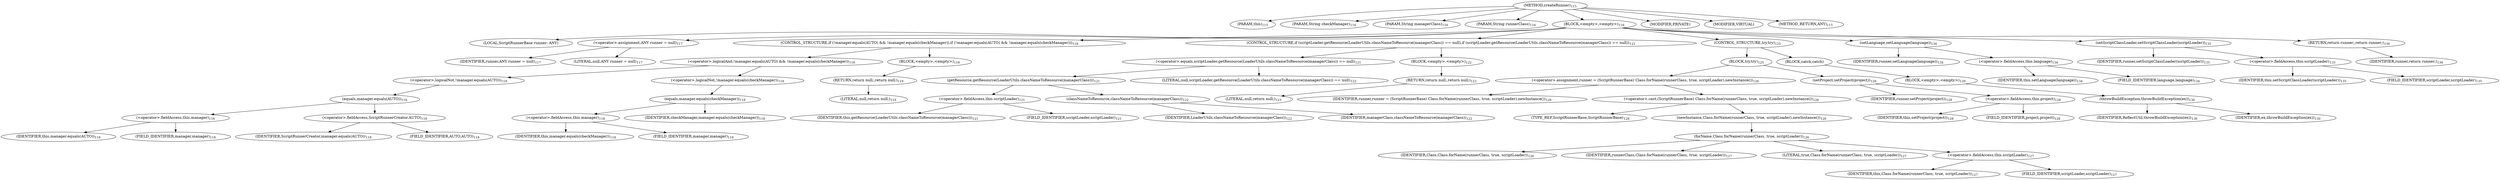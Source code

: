 digraph "createRunner" {  
"260" [label = <(METHOD,createRunner)<SUB>115</SUB>> ]
"261" [label = <(PARAM,this)<SUB>115</SUB>> ]
"262" [label = <(PARAM,String checkManager)<SUB>116</SUB>> ]
"263" [label = <(PARAM,String managerClass)<SUB>116</SUB>> ]
"264" [label = <(PARAM,String runnerClass)<SUB>116</SUB>> ]
"265" [label = <(BLOCK,&lt;empty&gt;,&lt;empty&gt;)<SUB>116</SUB>> ]
"266" [label = <(LOCAL,ScriptRunnerBase runner: ANY)> ]
"267" [label = <(&lt;operator&gt;.assignment,ANY runner = null)<SUB>117</SUB>> ]
"268" [label = <(IDENTIFIER,runner,ANY runner = null)<SUB>117</SUB>> ]
"269" [label = <(LITERAL,null,ANY runner = null)<SUB>117</SUB>> ]
"270" [label = <(CONTROL_STRUCTURE,if (!manager.equals(AUTO) &amp;&amp; !manager.equals(checkManager)),if (!manager.equals(AUTO) &amp;&amp; !manager.equals(checkManager)))<SUB>118</SUB>> ]
"271" [label = <(&lt;operator&gt;.logicalAnd,!manager.equals(AUTO) &amp;&amp; !manager.equals(checkManager))<SUB>118</SUB>> ]
"272" [label = <(&lt;operator&gt;.logicalNot,!manager.equals(AUTO))<SUB>118</SUB>> ]
"273" [label = <(equals,manager.equals(AUTO))<SUB>118</SUB>> ]
"274" [label = <(&lt;operator&gt;.fieldAccess,this.manager)<SUB>118</SUB>> ]
"275" [label = <(IDENTIFIER,this,manager.equals(AUTO))<SUB>118</SUB>> ]
"276" [label = <(FIELD_IDENTIFIER,manager,manager)<SUB>118</SUB>> ]
"277" [label = <(&lt;operator&gt;.fieldAccess,ScriptRunnerCreator.AUTO)<SUB>118</SUB>> ]
"278" [label = <(IDENTIFIER,ScriptRunnerCreator,manager.equals(AUTO))<SUB>118</SUB>> ]
"279" [label = <(FIELD_IDENTIFIER,AUTO,AUTO)<SUB>118</SUB>> ]
"280" [label = <(&lt;operator&gt;.logicalNot,!manager.equals(checkManager))<SUB>118</SUB>> ]
"281" [label = <(equals,manager.equals(checkManager))<SUB>118</SUB>> ]
"282" [label = <(&lt;operator&gt;.fieldAccess,this.manager)<SUB>118</SUB>> ]
"283" [label = <(IDENTIFIER,this,manager.equals(checkManager))<SUB>118</SUB>> ]
"284" [label = <(FIELD_IDENTIFIER,manager,manager)<SUB>118</SUB>> ]
"285" [label = <(IDENTIFIER,checkManager,manager.equals(checkManager))<SUB>118</SUB>> ]
"286" [label = <(BLOCK,&lt;empty&gt;,&lt;empty&gt;)<SUB>118</SUB>> ]
"287" [label = <(RETURN,return null;,return null;)<SUB>119</SUB>> ]
"288" [label = <(LITERAL,null,return null;)<SUB>119</SUB>> ]
"289" [label = <(CONTROL_STRUCTURE,if (scriptLoader.getResource(LoaderUtils.classNameToResource(managerClass)) == null),if (scriptLoader.getResource(LoaderUtils.classNameToResource(managerClass)) == null))<SUB>121</SUB>> ]
"290" [label = <(&lt;operator&gt;.equals,scriptLoader.getResource(LoaderUtils.classNameToResource(managerClass)) == null)<SUB>121</SUB>> ]
"291" [label = <(getResource,getResource(LoaderUtils.classNameToResource(managerClass)))<SUB>121</SUB>> ]
"292" [label = <(&lt;operator&gt;.fieldAccess,this.scriptLoader)<SUB>121</SUB>> ]
"293" [label = <(IDENTIFIER,this,getResource(LoaderUtils.classNameToResource(managerClass)))<SUB>121</SUB>> ]
"294" [label = <(FIELD_IDENTIFIER,scriptLoader,scriptLoader)<SUB>121</SUB>> ]
"295" [label = <(classNameToResource,classNameToResource(managerClass))<SUB>122</SUB>> ]
"296" [label = <(IDENTIFIER,LoaderUtils,classNameToResource(managerClass))<SUB>122</SUB>> ]
"297" [label = <(IDENTIFIER,managerClass,classNameToResource(managerClass))<SUB>122</SUB>> ]
"298" [label = <(LITERAL,null,scriptLoader.getResource(LoaderUtils.classNameToResource(managerClass)) == null)<SUB>122</SUB>> ]
"299" [label = <(BLOCK,&lt;empty&gt;,&lt;empty&gt;)<SUB>122</SUB>> ]
"300" [label = <(RETURN,return null;,return null;)<SUB>123</SUB>> ]
"301" [label = <(LITERAL,null,return null;)<SUB>123</SUB>> ]
"302" [label = <(CONTROL_STRUCTURE,try,try)<SUB>125</SUB>> ]
"303" [label = <(BLOCK,try,try)<SUB>125</SUB>> ]
"304" [label = <(&lt;operator&gt;.assignment,runner = (ScriptRunnerBase) Class.forName(runnerClass, true, scriptLoader).newInstance())<SUB>126</SUB>> ]
"305" [label = <(IDENTIFIER,runner,runner = (ScriptRunnerBase) Class.forName(runnerClass, true, scriptLoader).newInstance())<SUB>126</SUB>> ]
"306" [label = <(&lt;operator&gt;.cast,(ScriptRunnerBase) Class.forName(runnerClass, true, scriptLoader).newInstance())<SUB>126</SUB>> ]
"307" [label = <(TYPE_REF,ScriptRunnerBase,ScriptRunnerBase)<SUB>126</SUB>> ]
"308" [label = <(newInstance,Class.forName(runnerClass, true, scriptLoader).newInstance())<SUB>126</SUB>> ]
"309" [label = <(forName,Class.forName(runnerClass, true, scriptLoader))<SUB>126</SUB>> ]
"310" [label = <(IDENTIFIER,Class,Class.forName(runnerClass, true, scriptLoader))<SUB>126</SUB>> ]
"311" [label = <(IDENTIFIER,runnerClass,Class.forName(runnerClass, true, scriptLoader))<SUB>127</SUB>> ]
"312" [label = <(LITERAL,true,Class.forName(runnerClass, true, scriptLoader))<SUB>127</SUB>> ]
"313" [label = <(&lt;operator&gt;.fieldAccess,this.scriptLoader)<SUB>127</SUB>> ]
"314" [label = <(IDENTIFIER,this,Class.forName(runnerClass, true, scriptLoader))<SUB>127</SUB>> ]
"315" [label = <(FIELD_IDENTIFIER,scriptLoader,scriptLoader)<SUB>127</SUB>> ]
"316" [label = <(setProject,setProject(project))<SUB>128</SUB>> ]
"317" [label = <(IDENTIFIER,runner,setProject(project))<SUB>128</SUB>> ]
"318" [label = <(&lt;operator&gt;.fieldAccess,this.project)<SUB>128</SUB>> ]
"319" [label = <(IDENTIFIER,this,setProject(project))<SUB>128</SUB>> ]
"320" [label = <(FIELD_IDENTIFIER,project,project)<SUB>128</SUB>> ]
"321" [label = <(BLOCK,catch,catch)> ]
"322" [label = <(BLOCK,&lt;empty&gt;,&lt;empty&gt;)<SUB>129</SUB>> ]
"323" [label = <(throwBuildException,throwBuildException(ex))<SUB>130</SUB>> ]
"324" [label = <(IDENTIFIER,ReflectUtil,throwBuildException(ex))<SUB>130</SUB>> ]
"325" [label = <(IDENTIFIER,ex,throwBuildException(ex))<SUB>130</SUB>> ]
"326" [label = <(setLanguage,setLanguage(language))<SUB>134</SUB>> ]
"327" [label = <(IDENTIFIER,runner,setLanguage(language))<SUB>134</SUB>> ]
"328" [label = <(&lt;operator&gt;.fieldAccess,this.language)<SUB>134</SUB>> ]
"329" [label = <(IDENTIFIER,this,setLanguage(language))<SUB>134</SUB>> ]
"330" [label = <(FIELD_IDENTIFIER,language,language)<SUB>134</SUB>> ]
"331" [label = <(setScriptClassLoader,setScriptClassLoader(scriptLoader))<SUB>135</SUB>> ]
"332" [label = <(IDENTIFIER,runner,setScriptClassLoader(scriptLoader))<SUB>135</SUB>> ]
"333" [label = <(&lt;operator&gt;.fieldAccess,this.scriptLoader)<SUB>135</SUB>> ]
"334" [label = <(IDENTIFIER,this,setScriptClassLoader(scriptLoader))<SUB>135</SUB>> ]
"335" [label = <(FIELD_IDENTIFIER,scriptLoader,scriptLoader)<SUB>135</SUB>> ]
"336" [label = <(RETURN,return runner;,return runner;)<SUB>136</SUB>> ]
"337" [label = <(IDENTIFIER,runner,return runner;)<SUB>136</SUB>> ]
"338" [label = <(MODIFIER,PRIVATE)> ]
"339" [label = <(MODIFIER,VIRTUAL)> ]
"340" [label = <(METHOD_RETURN,ANY)<SUB>115</SUB>> ]
  "260" -> "261" 
  "260" -> "262" 
  "260" -> "263" 
  "260" -> "264" 
  "260" -> "265" 
  "260" -> "338" 
  "260" -> "339" 
  "260" -> "340" 
  "265" -> "266" 
  "265" -> "267" 
  "265" -> "270" 
  "265" -> "289" 
  "265" -> "302" 
  "265" -> "326" 
  "265" -> "331" 
  "265" -> "336" 
  "267" -> "268" 
  "267" -> "269" 
  "270" -> "271" 
  "270" -> "286" 
  "271" -> "272" 
  "271" -> "280" 
  "272" -> "273" 
  "273" -> "274" 
  "273" -> "277" 
  "274" -> "275" 
  "274" -> "276" 
  "277" -> "278" 
  "277" -> "279" 
  "280" -> "281" 
  "281" -> "282" 
  "281" -> "285" 
  "282" -> "283" 
  "282" -> "284" 
  "286" -> "287" 
  "287" -> "288" 
  "289" -> "290" 
  "289" -> "299" 
  "290" -> "291" 
  "290" -> "298" 
  "291" -> "292" 
  "291" -> "295" 
  "292" -> "293" 
  "292" -> "294" 
  "295" -> "296" 
  "295" -> "297" 
  "299" -> "300" 
  "300" -> "301" 
  "302" -> "303" 
  "302" -> "321" 
  "303" -> "304" 
  "303" -> "316" 
  "304" -> "305" 
  "304" -> "306" 
  "306" -> "307" 
  "306" -> "308" 
  "308" -> "309" 
  "309" -> "310" 
  "309" -> "311" 
  "309" -> "312" 
  "309" -> "313" 
  "313" -> "314" 
  "313" -> "315" 
  "316" -> "317" 
  "316" -> "318" 
  "318" -> "319" 
  "318" -> "320" 
  "321" -> "322" 
  "322" -> "323" 
  "323" -> "324" 
  "323" -> "325" 
  "326" -> "327" 
  "326" -> "328" 
  "328" -> "329" 
  "328" -> "330" 
  "331" -> "332" 
  "331" -> "333" 
  "333" -> "334" 
  "333" -> "335" 
  "336" -> "337" 
}
